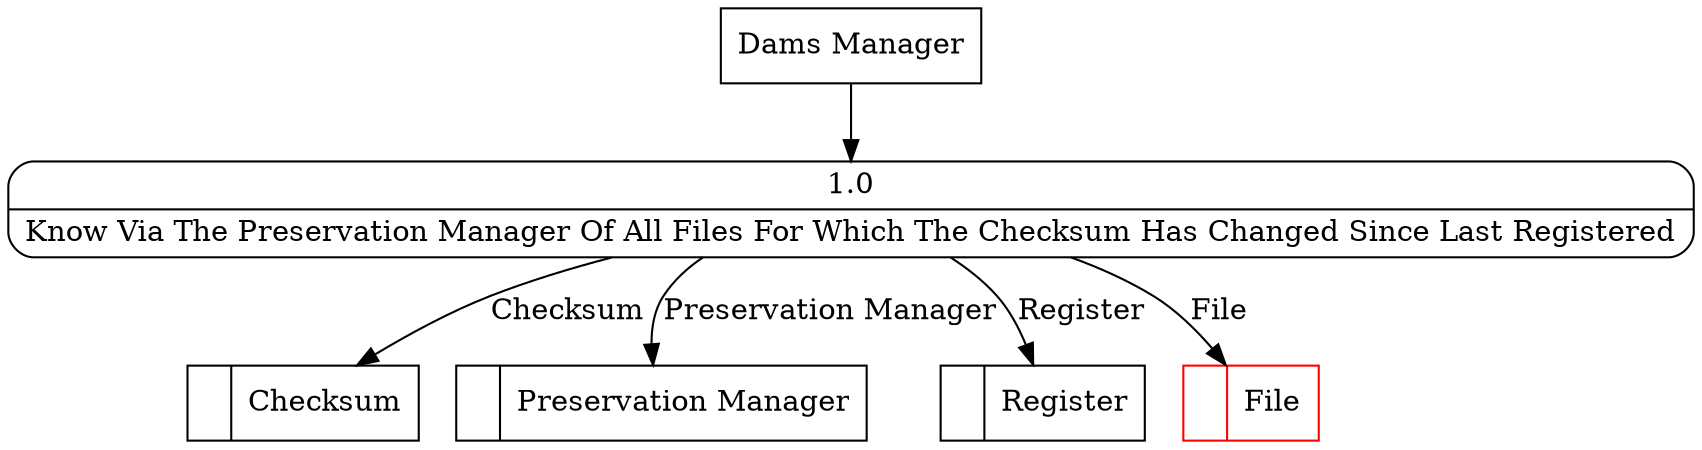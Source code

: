 digraph dfd2{ 
node[shape=record]
200 [label="<f0>  |<f1> Checksum " ];
201 [label="<f0>  |<f1> Preservation Manager " ];
202 [label="<f0>  |<f1> Register " ];
203 [label="<f0>  |<f1> File " color=red];
204 [label="Dams Manager" shape=box];
205 [label="{<f0> 1.0|<f1> Know Via The Preservation Manager Of All Files For Which The Checksum Has Changed Since Last Registered }" shape=Mrecord];
204 -> 205
205 -> 201 [label="Preservation Manager"]
205 -> 203 [label="File"]
205 -> 200 [label="Checksum"]
205 -> 202 [label="Register"]
}